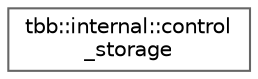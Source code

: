 digraph "类继承关系图"
{
 // LATEX_PDF_SIZE
  bgcolor="transparent";
  edge [fontname=Helvetica,fontsize=10,labelfontname=Helvetica,labelfontsize=10];
  node [fontname=Helvetica,fontsize=10,shape=box,height=0.2,width=0.4];
  rankdir="LR";
  Node0 [id="Node000000",label="tbb::internal::control\l_storage",height=0.2,width=0.4,color="grey40", fillcolor="white", style="filled",URL="$classtbb_1_1internal_1_1control__storage.html",tooltip=" "];
}
